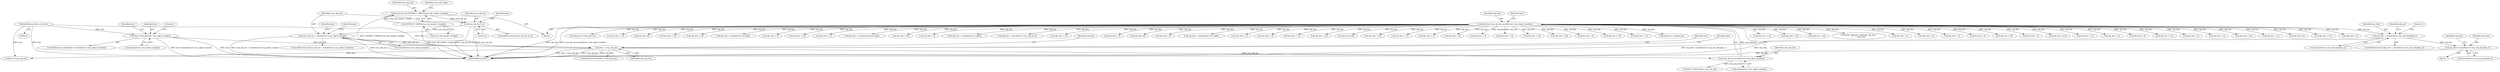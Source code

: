 digraph "0_tcpdump_3c8a2b0e91d8d8947e89384dacf6b54673083e71@API" {
"1003097" [label="(Call,obj_tlen+=sizeof(struct rsvp_obj_integrity_t))"];
"1002974" [label="(Call,obj_tlen < sizeof(struct rsvp_obj_integrity_t))"];
"1000318" [label="(Call,obj_tlen=rsvp_obj_len-sizeof(struct rsvp_object_header))"];
"1000320" [label="(Call,rsvp_obj_len-sizeof(struct rsvp_object_header))"];
"1000299" [label="(Call,tlen < rsvp_obj_len)"];
"1000170" [label="(Call,tlen>=sizeof(struct rsvp_object_header))"];
"1000148" [label="(MethodParameterIn,u_int tlen)"];
"1000213" [label="(Call,rsvp_obj_len < sizeof(struct rsvp_object_header))"];
"1000197" [label="(Call,rsvp_obj_len % 4)"];
"1000185" [label="(Call,rsvp_obj_len=EXTRACT_16BITS(rsvp_obj_header->length))"];
"1000187" [label="(Call,EXTRACT_16BITS(rsvp_obj_header->length))"];
"1002971" [label="(Block,)"];
"1002980" [label="(Literal,1)"];
"1000326" [label="(Call,ND_TTEST2(*tptr, rsvp_obj_len))"];
"1003388" [label="(MethodReturn,RET)"];
"1002710" [label="(Call,obj_tlen-=8)"];
"1000199" [label="(Literal,4)"];
"1000197" [label="(Call,rsvp_obj_len % 4)"];
"1000298" [label="(ControlStructure,if(tlen < rsvp_obj_len))"];
"1002135" [label="(Call,obj_tlen < 8)"];
"1000628" [label="(Call,obj_tlen < sizeof(struct in6_addr))"];
"1001576" [label="(Call,obj_tlen < 4)"];
"1002630" [label="(Call,obj_tlen < 8)"];
"1000555" [label="(Call,obj_tlen < 12)"];
"1000187" [label="(Call,EXTRACT_16BITS(rsvp_obj_header->length))"];
"1002720" [label="(Call,obj_tlen < 20)"];
"1002975" [label="(Identifier,obj_tlen)"];
"1002780" [label="(Call,obj_tlen-=20)"];
"1000895" [label="(Call,obj_tlen < 20)"];
"1000313" [label="(Identifier,obj_tptr)"];
"1002480" [label="(Call,obj_tlen < 16)"];
"1003099" [label="(Call,sizeof(struct rsvp_obj_integrity_t))"];
"1000188" [label="(Call,rsvp_obj_header->length)"];
"1002973" [label="(ControlStructure,if (obj_tlen < sizeof(struct rsvp_obj_integrity_t)))"];
"1003265" [label="(Call,obj_tlen < 4)"];
"1000968" [label="(Call,obj_tlen < 8)"];
"1001985" [label="(Call,obj_tlen < 4)"];
"1001077" [label="(Call,obj_tlen < 12)"];
"1002328" [label="(Call,obj_tlen < 16)"];
"1003359" [label="(Call,tlen-=rsvp_obj_len)"];
"1000212" [label="(ControlStructure,if(rsvp_obj_len < sizeof(struct rsvp_object_header)))"];
"1000174" [label="(Block,)"];
"1000236" [label="(Identifier,ndo)"];
"1002976" [label="(Call,sizeof(struct rsvp_obj_integrity_t))"];
"1000319" [label="(Identifier,obj_tlen)"];
"1003097" [label="(Call,obj_tlen+=sizeof(struct rsvp_obj_integrity_t))"];
"1000322" [label="(Call,sizeof(struct rsvp_object_header))"];
"1000483" [label="(Call,obj_tlen < 26)"];
"1001538" [label="(Call,obj_tlen < 8)"];
"1000998" [label="(Call,obj_tlen < 16)"];
"1003102" [label="(Identifier,obj_tptr)"];
"1000172" [label="(Call,sizeof(struct rsvp_object_header))"];
"1003189" [label="(Call,obj_tlen < 12)"];
"1001885" [label="(Call,obj_tlen+=subobj_len)"];
"1002974" [label="(Call,obj_tlen < sizeof(struct rsvp_obj_integrity_t))"];
"1000733" [label="(Call,obj_tlen >= 4)"];
"1002195" [label="(Call,obj_tlen < 20)"];
"1000169" [label="(ControlStructure,while(tlen>=sizeof(struct rsvp_object_header)))"];
"1002225" [label="(Call,obj_tlen < 20)"];
"1003329" [label="(Call,print_unknown_data(ndo, obj_tptr, \"\n\t    \", obj_tlen))"];
"1003153" [label="(Call,obj_tlen < 4)"];
"1002298" [label="(Call,obj_tlen < 8)"];
"1003117" [label="(Call,obj_tlen < 4)"];
"1000299" [label="(Call,tlen < rsvp_obj_len)"];
"1001237" [label="(Call,obj_tlen < 4)"];
"1002255" [label="(Call,obj_tlen < 40)"];
"1000328" [label="(Identifier,tptr)"];
"1003363" [label="(Literal,0)"];
"1000300" [label="(Identifier,tlen)"];
"1002020" [label="(Call,obj_tlen < 4)"];
"1000186" [label="(Identifier,rsvp_obj_len)"];
"1000320" [label="(Call,rsvp_obj_len-sizeof(struct rsvp_object_header))"];
"1002562" [label="(Call,obj_tlen >= 8)"];
"1000779" [label="(Call,obj_tlen < 12)"];
"1002798" [label="(Call,obj_tlen < 4)"];
"1001500" [label="(Call,obj_tlen < 8)"];
"1001050" [label="(Call,obj_tlen >= 4)"];
"1000824" [label="(Call,obj_tlen < 4)"];
"1002913" [label="(Call,obj_tlen < 8)"];
"1000198" [label="(Identifier,rsvp_obj_len)"];
"1000192" [label="(Identifier,rsvp_obj_ctype)"];
"1002165" [label="(Call,obj_tlen < 20)"];
"1001160" [label="(Call,obj_tlen < 12)"];
"1002611" [label="(Call,obj_tlen-=4)"];
"1000214" [label="(Identifier,rsvp_obj_len)"];
"1000185" [label="(Call,rsvp_obj_len=EXTRACT_16BITS(rsvp_obj_header->length))"];
"1000203" [label="(Identifier,ndo)"];
"1000177" [label="(Identifier,tptr)"];
"1000171" [label="(Identifier,tlen)"];
"1001309" [label="(Call,obj_tlen >= 4)"];
"1000305" [label="(Identifier,ndo)"];
"1001907" [label="(Call,obj_tlen < 8)"];
"1001475" [label="(Call,obj_tlen-=*(obj_tptr+1))"];
"1001943" [label="(Call,obj_tlen < 20)"];
"1003219" [label="(Call,obj_tlen-=4)"];
"1000394" [label="(Call,obj_tlen < 20)"];
"1003290" [label="(Call,obj_tlen < 16)"];
"1000600" [label="(Call,obj_tlen < sizeof(struct in_addr))"];
"1000220" [label="(Identifier,ndo)"];
"1000170" [label="(Call,tlen>=sizeof(struct rsvp_object_header))"];
"1000347" [label="(Call,obj_tlen < 8)"];
"1000447" [label="(Call,obj_tlen < 36)"];
"1001683" [label="(Call,obj_tlen < 4)"];
"1000196" [label="(ControlStructure,if(rsvp_obj_len % 4))"];
"1000693" [label="(Call,obj_tlen < sizeof(struct in6_addr))"];
"1000925" [label="(Call,obj_tlen < 40)"];
"1000213" [label="(Call,rsvp_obj_len < sizeof(struct rsvp_object_header))"];
"1000865" [label="(Call,obj_tlen < 8)"];
"1000301" [label="(Identifier,rsvp_obj_len)"];
"1003098" [label="(Identifier,obj_tlen)"];
"1000318" [label="(Call,obj_tlen=rsvp_obj_len-sizeof(struct rsvp_object_header))"];
"1000665" [label="(Call,obj_tlen < sizeof(struct in_addr))"];
"1002397" [label="(Call,obj_tlen < sizeof(struct rsvp_obj_frr_t))"];
"1000321" [label="(Identifier,rsvp_obj_len)"];
"1000518" [label="(Call,obj_tlen < 12)"];
"1002983" [label="(Identifier,obj_ptr)"];
"1000148" [label="(MethodParameterIn,u_int tlen)"];
"1000755" [label="(Call,obj_tlen < 4)"];
"1000215" [label="(Call,sizeof(struct rsvp_object_header))"];
"1003097" -> "1002971"  [label="AST: "];
"1003097" -> "1003099"  [label="CFG: "];
"1003098" -> "1003097"  [label="AST: "];
"1003099" -> "1003097"  [label="AST: "];
"1003102" -> "1003097"  [label="CFG: "];
"1003097" -> "1003388"  [label="DDG: obj_tlen"];
"1002974" -> "1003097"  [label="DDG: obj_tlen"];
"1002974" -> "1002973"  [label="AST: "];
"1002974" -> "1002976"  [label="CFG: "];
"1002975" -> "1002974"  [label="AST: "];
"1002976" -> "1002974"  [label="AST: "];
"1002980" -> "1002974"  [label="CFG: "];
"1002983" -> "1002974"  [label="CFG: "];
"1002974" -> "1003388"  [label="DDG: obj_tlen < sizeof(struct rsvp_obj_integrity_t)"];
"1002974" -> "1003388"  [label="DDG: obj_tlen"];
"1000318" -> "1002974"  [label="DDG: obj_tlen"];
"1000318" -> "1000174"  [label="AST: "];
"1000318" -> "1000320"  [label="CFG: "];
"1000319" -> "1000318"  [label="AST: "];
"1000320" -> "1000318"  [label="AST: "];
"1000328" -> "1000318"  [label="CFG: "];
"1000318" -> "1003388"  [label="DDG: obj_tlen"];
"1000318" -> "1003388"  [label="DDG: rsvp_obj_len-sizeof(struct rsvp_object_header)"];
"1000320" -> "1000318"  [label="DDG: rsvp_obj_len"];
"1000318" -> "1000347"  [label="DDG: obj_tlen"];
"1000318" -> "1000394"  [label="DDG: obj_tlen"];
"1000318" -> "1000447"  [label="DDG: obj_tlen"];
"1000318" -> "1000483"  [label="DDG: obj_tlen"];
"1000318" -> "1000518"  [label="DDG: obj_tlen"];
"1000318" -> "1000555"  [label="DDG: obj_tlen"];
"1000318" -> "1000600"  [label="DDG: obj_tlen"];
"1000318" -> "1000628"  [label="DDG: obj_tlen"];
"1000318" -> "1000665"  [label="DDG: obj_tlen"];
"1000318" -> "1000693"  [label="DDG: obj_tlen"];
"1000318" -> "1000733"  [label="DDG: obj_tlen"];
"1000318" -> "1000755"  [label="DDG: obj_tlen"];
"1000318" -> "1000779"  [label="DDG: obj_tlen"];
"1000318" -> "1000824"  [label="DDG: obj_tlen"];
"1000318" -> "1000865"  [label="DDG: obj_tlen"];
"1000318" -> "1000895"  [label="DDG: obj_tlen"];
"1000318" -> "1000925"  [label="DDG: obj_tlen"];
"1000318" -> "1000968"  [label="DDG: obj_tlen"];
"1000318" -> "1000998"  [label="DDG: obj_tlen"];
"1000318" -> "1001050"  [label="DDG: obj_tlen"];
"1000318" -> "1001077"  [label="DDG: obj_tlen"];
"1000318" -> "1001160"  [label="DDG: obj_tlen"];
"1000318" -> "1001237"  [label="DDG: obj_tlen"];
"1000318" -> "1001309"  [label="DDG: obj_tlen"];
"1000318" -> "1001475"  [label="DDG: obj_tlen"];
"1000318" -> "1001500"  [label="DDG: obj_tlen"];
"1000318" -> "1001538"  [label="DDG: obj_tlen"];
"1000318" -> "1001576"  [label="DDG: obj_tlen"];
"1000318" -> "1001683"  [label="DDG: obj_tlen"];
"1000318" -> "1001885"  [label="DDG: obj_tlen"];
"1000318" -> "1001907"  [label="DDG: obj_tlen"];
"1000318" -> "1001943"  [label="DDG: obj_tlen"];
"1000318" -> "1001985"  [label="DDG: obj_tlen"];
"1000318" -> "1002020"  [label="DDG: obj_tlen"];
"1000318" -> "1002135"  [label="DDG: obj_tlen"];
"1000318" -> "1002165"  [label="DDG: obj_tlen"];
"1000318" -> "1002195"  [label="DDG: obj_tlen"];
"1000318" -> "1002225"  [label="DDG: obj_tlen"];
"1000318" -> "1002255"  [label="DDG: obj_tlen"];
"1000318" -> "1002298"  [label="DDG: obj_tlen"];
"1000318" -> "1002328"  [label="DDG: obj_tlen"];
"1000318" -> "1002397"  [label="DDG: obj_tlen"];
"1000318" -> "1002480"  [label="DDG: obj_tlen"];
"1000318" -> "1002562"  [label="DDG: obj_tlen"];
"1000318" -> "1002611"  [label="DDG: obj_tlen"];
"1000318" -> "1002630"  [label="DDG: obj_tlen"];
"1000318" -> "1002710"  [label="DDG: obj_tlen"];
"1000318" -> "1002720"  [label="DDG: obj_tlen"];
"1000318" -> "1002780"  [label="DDG: obj_tlen"];
"1000318" -> "1002798"  [label="DDG: obj_tlen"];
"1000318" -> "1002913"  [label="DDG: obj_tlen"];
"1000318" -> "1003117"  [label="DDG: obj_tlen"];
"1000318" -> "1003153"  [label="DDG: obj_tlen"];
"1000318" -> "1003189"  [label="DDG: obj_tlen"];
"1000318" -> "1003219"  [label="DDG: obj_tlen"];
"1000318" -> "1003265"  [label="DDG: obj_tlen"];
"1000318" -> "1003290"  [label="DDG: obj_tlen"];
"1000318" -> "1003329"  [label="DDG: obj_tlen"];
"1000320" -> "1000322"  [label="CFG: "];
"1000321" -> "1000320"  [label="AST: "];
"1000322" -> "1000320"  [label="AST: "];
"1000299" -> "1000320"  [label="DDG: rsvp_obj_len"];
"1000320" -> "1000326"  [label="DDG: rsvp_obj_len"];
"1000299" -> "1000298"  [label="AST: "];
"1000299" -> "1000301"  [label="CFG: "];
"1000300" -> "1000299"  [label="AST: "];
"1000301" -> "1000299"  [label="AST: "];
"1000305" -> "1000299"  [label="CFG: "];
"1000313" -> "1000299"  [label="CFG: "];
"1000299" -> "1003388"  [label="DDG: tlen < rsvp_obj_len"];
"1000299" -> "1003388"  [label="DDG: rsvp_obj_len"];
"1000299" -> "1003388"  [label="DDG: tlen"];
"1000170" -> "1000299"  [label="DDG: tlen"];
"1000148" -> "1000299"  [label="DDG: tlen"];
"1000213" -> "1000299"  [label="DDG: rsvp_obj_len"];
"1000299" -> "1003359"  [label="DDG: tlen"];
"1000170" -> "1000169"  [label="AST: "];
"1000170" -> "1000172"  [label="CFG: "];
"1000171" -> "1000170"  [label="AST: "];
"1000172" -> "1000170"  [label="AST: "];
"1000177" -> "1000170"  [label="CFG: "];
"1003363" -> "1000170"  [label="CFG: "];
"1000170" -> "1003388"  [label="DDG: tlen"];
"1000170" -> "1003388"  [label="DDG: tlen>=sizeof(struct rsvp_object_header)"];
"1000148" -> "1000170"  [label="DDG: tlen"];
"1000148" -> "1000142"  [label="AST: "];
"1000148" -> "1003388"  [label="DDG: tlen"];
"1000148" -> "1003359"  [label="DDG: tlen"];
"1000213" -> "1000212"  [label="AST: "];
"1000213" -> "1000215"  [label="CFG: "];
"1000214" -> "1000213"  [label="AST: "];
"1000215" -> "1000213"  [label="AST: "];
"1000220" -> "1000213"  [label="CFG: "];
"1000236" -> "1000213"  [label="CFG: "];
"1000213" -> "1003388"  [label="DDG: rsvp_obj_len"];
"1000213" -> "1003388"  [label="DDG: rsvp_obj_len < sizeof(struct rsvp_object_header)"];
"1000197" -> "1000213"  [label="DDG: rsvp_obj_len"];
"1000197" -> "1000196"  [label="AST: "];
"1000197" -> "1000199"  [label="CFG: "];
"1000198" -> "1000197"  [label="AST: "];
"1000199" -> "1000197"  [label="AST: "];
"1000203" -> "1000197"  [label="CFG: "];
"1000214" -> "1000197"  [label="CFG: "];
"1000197" -> "1003388"  [label="DDG: rsvp_obj_len % 4"];
"1000197" -> "1003388"  [label="DDG: rsvp_obj_len"];
"1000185" -> "1000197"  [label="DDG: rsvp_obj_len"];
"1000185" -> "1000174"  [label="AST: "];
"1000185" -> "1000187"  [label="CFG: "];
"1000186" -> "1000185"  [label="AST: "];
"1000187" -> "1000185"  [label="AST: "];
"1000192" -> "1000185"  [label="CFG: "];
"1000185" -> "1003388"  [label="DDG: EXTRACT_16BITS(rsvp_obj_header->length)"];
"1000187" -> "1000185"  [label="DDG: rsvp_obj_header->length"];
"1000187" -> "1000188"  [label="CFG: "];
"1000188" -> "1000187"  [label="AST: "];
"1000187" -> "1003388"  [label="DDG: rsvp_obj_header->length"];
}
